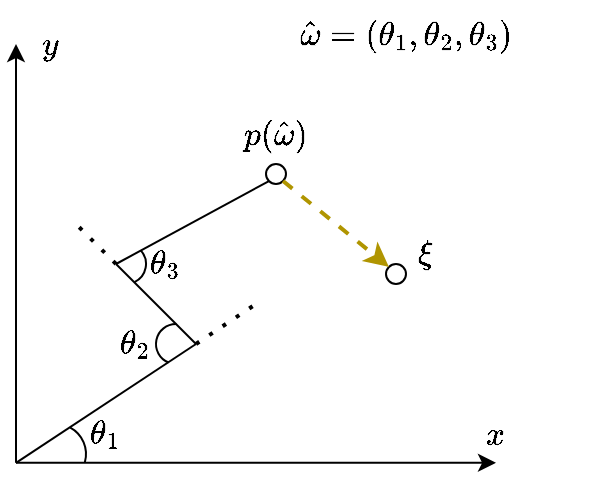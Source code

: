 <mxfile>
    <diagram id="r8zd6VqAu3C-O9qtSCH0" name="Page-1">
        <mxGraphModel dx="402" dy="442" grid="1" gridSize="10" guides="1" tooltips="1" connect="1" arrows="1" fold="1" page="1" pageScale="1" pageWidth="300" pageHeight="300" math="1" shadow="0">
            <root>
                <mxCell id="0"/>
                <mxCell id="1" parent="0"/>
                <mxCell id="2" value="" style="endArrow=classic;html=1;" parent="1" edge="1">
                    <mxGeometry width="50" height="50" relative="1" as="geometry">
                        <mxPoint x="15" y="259.43" as="sourcePoint"/>
                        <mxPoint x="255" y="259.43" as="targetPoint"/>
                    </mxGeometry>
                </mxCell>
                <mxCell id="3" value="" style="endArrow=classic;html=1;" parent="1" edge="1">
                    <mxGeometry width="50" height="50" relative="1" as="geometry">
                        <mxPoint x="15" y="259.43" as="sourcePoint"/>
                        <mxPoint x="15" y="50" as="targetPoint"/>
                    </mxGeometry>
                </mxCell>
                <mxCell id="4" value="" style="endArrow=none;html=1;" parent="1" edge="1">
                    <mxGeometry width="50" height="50" relative="1" as="geometry">
                        <mxPoint x="15" y="259.43" as="sourcePoint"/>
                        <mxPoint x="105" y="200" as="targetPoint"/>
                    </mxGeometry>
                </mxCell>
                <mxCell id="27" value="&lt;font style=&quot;font-size: 14px;&quot;&gt;$$x$$&lt;/font&gt;" style="text;html=1;strokeColor=none;fillColor=none;align=center;verticalAlign=middle;whiteSpace=wrap;rounded=0;" parent="1" vertex="1">
                    <mxGeometry x="225" y="230" width="60" height="30" as="geometry"/>
                </mxCell>
                <mxCell id="28" value="&lt;font style=&quot;font-size: 14px;&quot;&gt;$$y$$&lt;/font&gt;" style="text;html=1;strokeColor=none;fillColor=none;align=center;verticalAlign=middle;whiteSpace=wrap;rounded=0;" parent="1" vertex="1">
                    <mxGeometry x="15" y="40" width="35" height="20" as="geometry"/>
                </mxCell>
                <mxCell id="29" value="$$\hat{\omega}=(\theta_1,\theta_2,\theta_3)$$" style="text;html=1;strokeColor=none;fillColor=none;align=center;verticalAlign=middle;whiteSpace=wrap;rounded=0;fontSize=14;" parent="1" vertex="1">
                    <mxGeometry x="180" y="30" width="60" height="30" as="geometry"/>
                </mxCell>
                <mxCell id="30" value="" style="endArrow=none;dashed=1;html=1;dashPattern=1 3;strokeWidth=2;" edge="1" parent="1">
                    <mxGeometry width="50" height="50" relative="1" as="geometry">
                        <mxPoint x="105" y="200" as="sourcePoint"/>
                        <mxPoint x="135" y="180" as="targetPoint"/>
                    </mxGeometry>
                </mxCell>
                <mxCell id="31" value="" style="endArrow=none;html=1;" edge="1" parent="1">
                    <mxGeometry width="50" height="50" relative="1" as="geometry">
                        <mxPoint x="105" y="200" as="sourcePoint"/>
                        <mxPoint x="65" y="160" as="targetPoint"/>
                    </mxGeometry>
                </mxCell>
                <mxCell id="32" value="" style="endArrow=none;dashed=1;html=1;dashPattern=1 3;strokeWidth=2;" edge="1" parent="1">
                    <mxGeometry width="50" height="50" relative="1" as="geometry">
                        <mxPoint x="65" y="160" as="sourcePoint"/>
                        <mxPoint x="45" y="140" as="targetPoint"/>
                    </mxGeometry>
                </mxCell>
                <mxCell id="33" value="" style="endArrow=none;html=1;entryX=0;entryY=1;entryDx=0;entryDy=0;" edge="1" parent="1" target="37">
                    <mxGeometry width="50" height="50" relative="1" as="geometry">
                        <mxPoint x="65" y="160" as="sourcePoint"/>
                        <mxPoint x="105" y="120" as="targetPoint"/>
                    </mxGeometry>
                </mxCell>
                <mxCell id="37" value="" style="ellipse;whiteSpace=wrap;html=1;aspect=fixed;" vertex="1" parent="1">
                    <mxGeometry x="140" y="110" width="10" height="10" as="geometry"/>
                </mxCell>
                <mxCell id="38" value="" style="ellipse;whiteSpace=wrap;html=1;aspect=fixed;" vertex="1" parent="1">
                    <mxGeometry x="200" y="160" width="10" height="10" as="geometry"/>
                </mxCell>
                <mxCell id="39" value="&lt;font style=&quot;font-size: 14px;&quot;&gt;$$\xi$$&lt;/font&gt;" style="text;html=1;strokeColor=none;fillColor=none;align=center;verticalAlign=middle;whiteSpace=wrap;rounded=0;" vertex="1" parent="1">
                    <mxGeometry x="210" y="150" width="20" height="10" as="geometry"/>
                </mxCell>
                <mxCell id="40" value="&lt;font style=&quot;font-size: 14px;&quot;&gt;$$p(\hat{\omega})$$&lt;/font&gt;" style="text;html=1;strokeColor=none;fillColor=none;align=center;verticalAlign=middle;whiteSpace=wrap;rounded=0;" vertex="1" parent="1">
                    <mxGeometry x="115" y="80" width="60" height="30" as="geometry"/>
                </mxCell>
                <mxCell id="41" value="" style="endArrow=classic;html=1;exitX=1;exitY=1;exitDx=0;exitDy=0;entryX=0;entryY=0;entryDx=0;entryDy=0;dashed=1;fillColor=#e3c800;strokeColor=#B09500;strokeWidth=2;" edge="1" parent="1" source="37" target="38">
                    <mxGeometry width="50" height="50" relative="1" as="geometry">
                        <mxPoint x="130" y="130" as="sourcePoint"/>
                        <mxPoint x="180" y="80" as="targetPoint"/>
                    </mxGeometry>
                </mxCell>
                <mxCell id="43" value="" style="verticalLabelPosition=bottom;verticalAlign=top;html=1;shape=mxgraph.basic.arc;startAngle=0.079;endAngle=0.294;" vertex="1" parent="1">
                    <mxGeometry x="20" y="240" width="30" height="30" as="geometry"/>
                </mxCell>
                <mxCell id="44" value="" style="verticalLabelPosition=bottom;verticalAlign=top;html=1;shape=mxgraph.basic.arc;startAngle=0.561;endAngle=0.003;" vertex="1" parent="1">
                    <mxGeometry x="85" y="190" width="20" height="20" as="geometry"/>
                </mxCell>
                <mxCell id="45" value="" style="verticalLabelPosition=bottom;verticalAlign=top;html=1;shape=mxgraph.basic.arc;startAngle=0.131;endAngle=0.43;" vertex="1" parent="1">
                    <mxGeometry x="60" y="150" width="20" height="20" as="geometry"/>
                </mxCell>
                <mxCell id="46" value="&lt;font style=&quot;font-size: 14px;&quot;&gt;$$\theta_1$$&lt;/font&gt;" style="text;html=1;strokeColor=none;fillColor=none;align=center;verticalAlign=middle;whiteSpace=wrap;rounded=0;" vertex="1" parent="1">
                    <mxGeometry x="50" y="240" width="20" height="10" as="geometry"/>
                </mxCell>
                <mxCell id="47" value="&lt;font style=&quot;font-size: 14px;&quot;&gt;$$\theta_2$$&lt;/font&gt;" style="text;html=1;strokeColor=none;fillColor=none;align=center;verticalAlign=middle;whiteSpace=wrap;rounded=0;" vertex="1" parent="1">
                    <mxGeometry x="65" y="195" width="20" height="10" as="geometry"/>
                </mxCell>
                <mxCell id="48" value="&lt;font style=&quot;font-size: 14px;&quot;&gt;$$\theta_3$$&lt;/font&gt;" style="text;html=1;strokeColor=none;fillColor=none;align=center;verticalAlign=middle;whiteSpace=wrap;rounded=0;" vertex="1" parent="1">
                    <mxGeometry x="80" y="155" width="20" height="10" as="geometry"/>
                </mxCell>
            </root>
        </mxGraphModel>
    </diagram>
</mxfile>